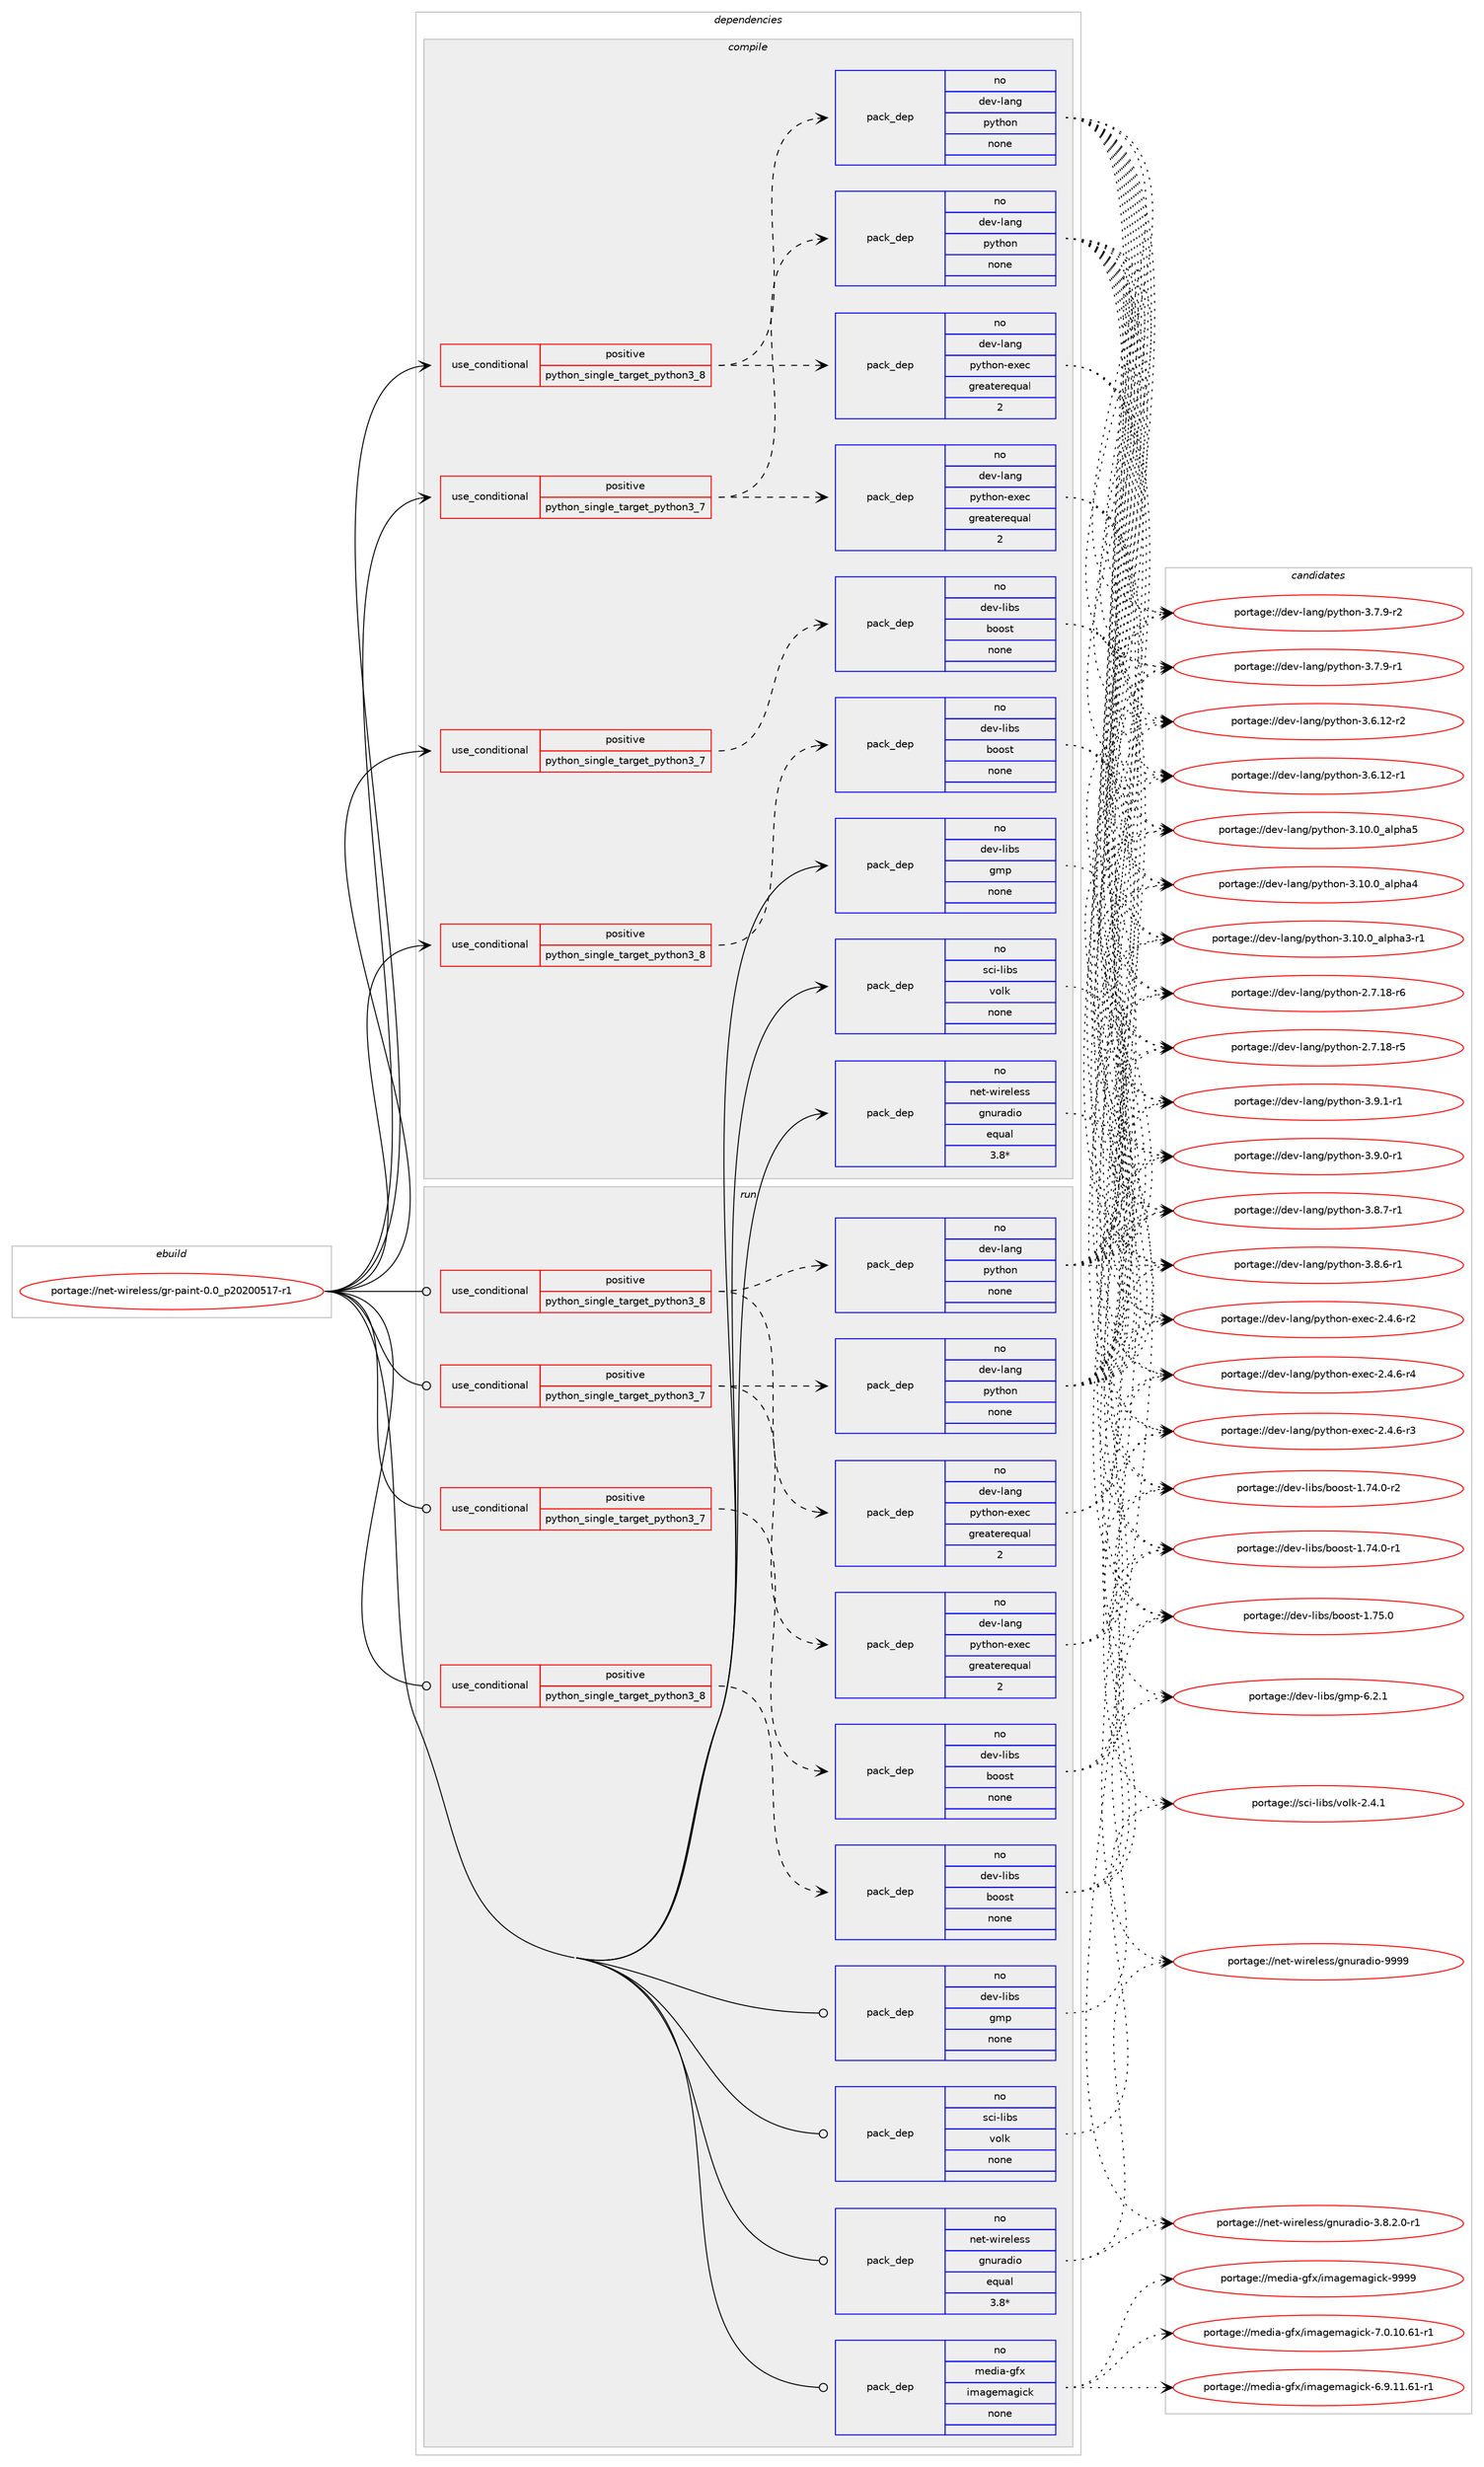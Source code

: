 digraph prolog {

# *************
# Graph options
# *************

newrank=true;
concentrate=true;
compound=true;
graph [rankdir=LR,fontname=Helvetica,fontsize=10,ranksep=1.5];#, ranksep=2.5, nodesep=0.2];
edge  [arrowhead=vee];
node  [fontname=Helvetica,fontsize=10];

# **********
# The ebuild
# **********

subgraph cluster_leftcol {
color=gray;
rank=same;
label=<<i>ebuild</i>>;
id [label="portage://net-wireless/gr-paint-0.0_p20200517-r1", color=red, width=4, href="../net-wireless/gr-paint-0.0_p20200517-r1.svg"];
}

# ****************
# The dependencies
# ****************

subgraph cluster_midcol {
color=gray;
label=<<i>dependencies</i>>;
subgraph cluster_compile {
fillcolor="#eeeeee";
style=filled;
label=<<i>compile</i>>;
subgraph cond4658 {
dependency15179 [label=<<TABLE BORDER="0" CELLBORDER="1" CELLSPACING="0" CELLPADDING="4"><TR><TD ROWSPAN="3" CELLPADDING="10">use_conditional</TD></TR><TR><TD>positive</TD></TR><TR><TD>python_single_target_python3_7</TD></TR></TABLE>>, shape=none, color=red];
subgraph pack10397 {
dependency15180 [label=<<TABLE BORDER="0" CELLBORDER="1" CELLSPACING="0" CELLPADDING="4" WIDTH="220"><TR><TD ROWSPAN="6" CELLPADDING="30">pack_dep</TD></TR><TR><TD WIDTH="110">no</TD></TR><TR><TD>dev-lang</TD></TR><TR><TD>python</TD></TR><TR><TD>none</TD></TR><TR><TD></TD></TR></TABLE>>, shape=none, color=blue];
}
dependency15179:e -> dependency15180:w [weight=20,style="dashed",arrowhead="vee"];
subgraph pack10398 {
dependency15181 [label=<<TABLE BORDER="0" CELLBORDER="1" CELLSPACING="0" CELLPADDING="4" WIDTH="220"><TR><TD ROWSPAN="6" CELLPADDING="30">pack_dep</TD></TR><TR><TD WIDTH="110">no</TD></TR><TR><TD>dev-lang</TD></TR><TR><TD>python-exec</TD></TR><TR><TD>greaterequal</TD></TR><TR><TD>2</TD></TR></TABLE>>, shape=none, color=blue];
}
dependency15179:e -> dependency15181:w [weight=20,style="dashed",arrowhead="vee"];
}
id:e -> dependency15179:w [weight=20,style="solid",arrowhead="vee"];
subgraph cond4659 {
dependency15182 [label=<<TABLE BORDER="0" CELLBORDER="1" CELLSPACING="0" CELLPADDING="4"><TR><TD ROWSPAN="3" CELLPADDING="10">use_conditional</TD></TR><TR><TD>positive</TD></TR><TR><TD>python_single_target_python3_7</TD></TR></TABLE>>, shape=none, color=red];
subgraph pack10399 {
dependency15183 [label=<<TABLE BORDER="0" CELLBORDER="1" CELLSPACING="0" CELLPADDING="4" WIDTH="220"><TR><TD ROWSPAN="6" CELLPADDING="30">pack_dep</TD></TR><TR><TD WIDTH="110">no</TD></TR><TR><TD>dev-libs</TD></TR><TR><TD>boost</TD></TR><TR><TD>none</TD></TR><TR><TD></TD></TR></TABLE>>, shape=none, color=blue];
}
dependency15182:e -> dependency15183:w [weight=20,style="dashed",arrowhead="vee"];
}
id:e -> dependency15182:w [weight=20,style="solid",arrowhead="vee"];
subgraph cond4660 {
dependency15184 [label=<<TABLE BORDER="0" CELLBORDER="1" CELLSPACING="0" CELLPADDING="4"><TR><TD ROWSPAN="3" CELLPADDING="10">use_conditional</TD></TR><TR><TD>positive</TD></TR><TR><TD>python_single_target_python3_8</TD></TR></TABLE>>, shape=none, color=red];
subgraph pack10400 {
dependency15185 [label=<<TABLE BORDER="0" CELLBORDER="1" CELLSPACING="0" CELLPADDING="4" WIDTH="220"><TR><TD ROWSPAN="6" CELLPADDING="30">pack_dep</TD></TR><TR><TD WIDTH="110">no</TD></TR><TR><TD>dev-lang</TD></TR><TR><TD>python</TD></TR><TR><TD>none</TD></TR><TR><TD></TD></TR></TABLE>>, shape=none, color=blue];
}
dependency15184:e -> dependency15185:w [weight=20,style="dashed",arrowhead="vee"];
subgraph pack10401 {
dependency15186 [label=<<TABLE BORDER="0" CELLBORDER="1" CELLSPACING="0" CELLPADDING="4" WIDTH="220"><TR><TD ROWSPAN="6" CELLPADDING="30">pack_dep</TD></TR><TR><TD WIDTH="110">no</TD></TR><TR><TD>dev-lang</TD></TR><TR><TD>python-exec</TD></TR><TR><TD>greaterequal</TD></TR><TR><TD>2</TD></TR></TABLE>>, shape=none, color=blue];
}
dependency15184:e -> dependency15186:w [weight=20,style="dashed",arrowhead="vee"];
}
id:e -> dependency15184:w [weight=20,style="solid",arrowhead="vee"];
subgraph cond4661 {
dependency15187 [label=<<TABLE BORDER="0" CELLBORDER="1" CELLSPACING="0" CELLPADDING="4"><TR><TD ROWSPAN="3" CELLPADDING="10">use_conditional</TD></TR><TR><TD>positive</TD></TR><TR><TD>python_single_target_python3_8</TD></TR></TABLE>>, shape=none, color=red];
subgraph pack10402 {
dependency15188 [label=<<TABLE BORDER="0" CELLBORDER="1" CELLSPACING="0" CELLPADDING="4" WIDTH="220"><TR><TD ROWSPAN="6" CELLPADDING="30">pack_dep</TD></TR><TR><TD WIDTH="110">no</TD></TR><TR><TD>dev-libs</TD></TR><TR><TD>boost</TD></TR><TR><TD>none</TD></TR><TR><TD></TD></TR></TABLE>>, shape=none, color=blue];
}
dependency15187:e -> dependency15188:w [weight=20,style="dashed",arrowhead="vee"];
}
id:e -> dependency15187:w [weight=20,style="solid",arrowhead="vee"];
subgraph pack10403 {
dependency15189 [label=<<TABLE BORDER="0" CELLBORDER="1" CELLSPACING="0" CELLPADDING="4" WIDTH="220"><TR><TD ROWSPAN="6" CELLPADDING="30">pack_dep</TD></TR><TR><TD WIDTH="110">no</TD></TR><TR><TD>dev-libs</TD></TR><TR><TD>gmp</TD></TR><TR><TD>none</TD></TR><TR><TD></TD></TR></TABLE>>, shape=none, color=blue];
}
id:e -> dependency15189:w [weight=20,style="solid",arrowhead="vee"];
subgraph pack10404 {
dependency15190 [label=<<TABLE BORDER="0" CELLBORDER="1" CELLSPACING="0" CELLPADDING="4" WIDTH="220"><TR><TD ROWSPAN="6" CELLPADDING="30">pack_dep</TD></TR><TR><TD WIDTH="110">no</TD></TR><TR><TD>net-wireless</TD></TR><TR><TD>gnuradio</TD></TR><TR><TD>equal</TD></TR><TR><TD>3.8*</TD></TR></TABLE>>, shape=none, color=blue];
}
id:e -> dependency15190:w [weight=20,style="solid",arrowhead="vee"];
subgraph pack10405 {
dependency15191 [label=<<TABLE BORDER="0" CELLBORDER="1" CELLSPACING="0" CELLPADDING="4" WIDTH="220"><TR><TD ROWSPAN="6" CELLPADDING="30">pack_dep</TD></TR><TR><TD WIDTH="110">no</TD></TR><TR><TD>sci-libs</TD></TR><TR><TD>volk</TD></TR><TR><TD>none</TD></TR><TR><TD></TD></TR></TABLE>>, shape=none, color=blue];
}
id:e -> dependency15191:w [weight=20,style="solid",arrowhead="vee"];
}
subgraph cluster_compileandrun {
fillcolor="#eeeeee";
style=filled;
label=<<i>compile and run</i>>;
}
subgraph cluster_run {
fillcolor="#eeeeee";
style=filled;
label=<<i>run</i>>;
subgraph cond4662 {
dependency15192 [label=<<TABLE BORDER="0" CELLBORDER="1" CELLSPACING="0" CELLPADDING="4"><TR><TD ROWSPAN="3" CELLPADDING="10">use_conditional</TD></TR><TR><TD>positive</TD></TR><TR><TD>python_single_target_python3_7</TD></TR></TABLE>>, shape=none, color=red];
subgraph pack10406 {
dependency15193 [label=<<TABLE BORDER="0" CELLBORDER="1" CELLSPACING="0" CELLPADDING="4" WIDTH="220"><TR><TD ROWSPAN="6" CELLPADDING="30">pack_dep</TD></TR><TR><TD WIDTH="110">no</TD></TR><TR><TD>dev-lang</TD></TR><TR><TD>python</TD></TR><TR><TD>none</TD></TR><TR><TD></TD></TR></TABLE>>, shape=none, color=blue];
}
dependency15192:e -> dependency15193:w [weight=20,style="dashed",arrowhead="vee"];
subgraph pack10407 {
dependency15194 [label=<<TABLE BORDER="0" CELLBORDER="1" CELLSPACING="0" CELLPADDING="4" WIDTH="220"><TR><TD ROWSPAN="6" CELLPADDING="30">pack_dep</TD></TR><TR><TD WIDTH="110">no</TD></TR><TR><TD>dev-lang</TD></TR><TR><TD>python-exec</TD></TR><TR><TD>greaterequal</TD></TR><TR><TD>2</TD></TR></TABLE>>, shape=none, color=blue];
}
dependency15192:e -> dependency15194:w [weight=20,style="dashed",arrowhead="vee"];
}
id:e -> dependency15192:w [weight=20,style="solid",arrowhead="odot"];
subgraph cond4663 {
dependency15195 [label=<<TABLE BORDER="0" CELLBORDER="1" CELLSPACING="0" CELLPADDING="4"><TR><TD ROWSPAN="3" CELLPADDING="10">use_conditional</TD></TR><TR><TD>positive</TD></TR><TR><TD>python_single_target_python3_7</TD></TR></TABLE>>, shape=none, color=red];
subgraph pack10408 {
dependency15196 [label=<<TABLE BORDER="0" CELLBORDER="1" CELLSPACING="0" CELLPADDING="4" WIDTH="220"><TR><TD ROWSPAN="6" CELLPADDING="30">pack_dep</TD></TR><TR><TD WIDTH="110">no</TD></TR><TR><TD>dev-libs</TD></TR><TR><TD>boost</TD></TR><TR><TD>none</TD></TR><TR><TD></TD></TR></TABLE>>, shape=none, color=blue];
}
dependency15195:e -> dependency15196:w [weight=20,style="dashed",arrowhead="vee"];
}
id:e -> dependency15195:w [weight=20,style="solid",arrowhead="odot"];
subgraph cond4664 {
dependency15197 [label=<<TABLE BORDER="0" CELLBORDER="1" CELLSPACING="0" CELLPADDING="4"><TR><TD ROWSPAN="3" CELLPADDING="10">use_conditional</TD></TR><TR><TD>positive</TD></TR><TR><TD>python_single_target_python3_8</TD></TR></TABLE>>, shape=none, color=red];
subgraph pack10409 {
dependency15198 [label=<<TABLE BORDER="0" CELLBORDER="1" CELLSPACING="0" CELLPADDING="4" WIDTH="220"><TR><TD ROWSPAN="6" CELLPADDING="30">pack_dep</TD></TR><TR><TD WIDTH="110">no</TD></TR><TR><TD>dev-lang</TD></TR><TR><TD>python</TD></TR><TR><TD>none</TD></TR><TR><TD></TD></TR></TABLE>>, shape=none, color=blue];
}
dependency15197:e -> dependency15198:w [weight=20,style="dashed",arrowhead="vee"];
subgraph pack10410 {
dependency15199 [label=<<TABLE BORDER="0" CELLBORDER="1" CELLSPACING="0" CELLPADDING="4" WIDTH="220"><TR><TD ROWSPAN="6" CELLPADDING="30">pack_dep</TD></TR><TR><TD WIDTH="110">no</TD></TR><TR><TD>dev-lang</TD></TR><TR><TD>python-exec</TD></TR><TR><TD>greaterequal</TD></TR><TR><TD>2</TD></TR></TABLE>>, shape=none, color=blue];
}
dependency15197:e -> dependency15199:w [weight=20,style="dashed",arrowhead="vee"];
}
id:e -> dependency15197:w [weight=20,style="solid",arrowhead="odot"];
subgraph cond4665 {
dependency15200 [label=<<TABLE BORDER="0" CELLBORDER="1" CELLSPACING="0" CELLPADDING="4"><TR><TD ROWSPAN="3" CELLPADDING="10">use_conditional</TD></TR><TR><TD>positive</TD></TR><TR><TD>python_single_target_python3_8</TD></TR></TABLE>>, shape=none, color=red];
subgraph pack10411 {
dependency15201 [label=<<TABLE BORDER="0" CELLBORDER="1" CELLSPACING="0" CELLPADDING="4" WIDTH="220"><TR><TD ROWSPAN="6" CELLPADDING="30">pack_dep</TD></TR><TR><TD WIDTH="110">no</TD></TR><TR><TD>dev-libs</TD></TR><TR><TD>boost</TD></TR><TR><TD>none</TD></TR><TR><TD></TD></TR></TABLE>>, shape=none, color=blue];
}
dependency15200:e -> dependency15201:w [weight=20,style="dashed",arrowhead="vee"];
}
id:e -> dependency15200:w [weight=20,style="solid",arrowhead="odot"];
subgraph pack10412 {
dependency15202 [label=<<TABLE BORDER="0" CELLBORDER="1" CELLSPACING="0" CELLPADDING="4" WIDTH="220"><TR><TD ROWSPAN="6" CELLPADDING="30">pack_dep</TD></TR><TR><TD WIDTH="110">no</TD></TR><TR><TD>dev-libs</TD></TR><TR><TD>gmp</TD></TR><TR><TD>none</TD></TR><TR><TD></TD></TR></TABLE>>, shape=none, color=blue];
}
id:e -> dependency15202:w [weight=20,style="solid",arrowhead="odot"];
subgraph pack10413 {
dependency15203 [label=<<TABLE BORDER="0" CELLBORDER="1" CELLSPACING="0" CELLPADDING="4" WIDTH="220"><TR><TD ROWSPAN="6" CELLPADDING="30">pack_dep</TD></TR><TR><TD WIDTH="110">no</TD></TR><TR><TD>media-gfx</TD></TR><TR><TD>imagemagick</TD></TR><TR><TD>none</TD></TR><TR><TD></TD></TR></TABLE>>, shape=none, color=blue];
}
id:e -> dependency15203:w [weight=20,style="solid",arrowhead="odot"];
subgraph pack10414 {
dependency15204 [label=<<TABLE BORDER="0" CELLBORDER="1" CELLSPACING="0" CELLPADDING="4" WIDTH="220"><TR><TD ROWSPAN="6" CELLPADDING="30">pack_dep</TD></TR><TR><TD WIDTH="110">no</TD></TR><TR><TD>net-wireless</TD></TR><TR><TD>gnuradio</TD></TR><TR><TD>equal</TD></TR><TR><TD>3.8*</TD></TR></TABLE>>, shape=none, color=blue];
}
id:e -> dependency15204:w [weight=20,style="solid",arrowhead="odot"];
subgraph pack10415 {
dependency15205 [label=<<TABLE BORDER="0" CELLBORDER="1" CELLSPACING="0" CELLPADDING="4" WIDTH="220"><TR><TD ROWSPAN="6" CELLPADDING="30">pack_dep</TD></TR><TR><TD WIDTH="110">no</TD></TR><TR><TD>sci-libs</TD></TR><TR><TD>volk</TD></TR><TR><TD>none</TD></TR><TR><TD></TD></TR></TABLE>>, shape=none, color=blue];
}
id:e -> dependency15205:w [weight=20,style="solid",arrowhead="odot"];
}
}

# **************
# The candidates
# **************

subgraph cluster_choices {
rank=same;
color=gray;
label=<<i>candidates</i>>;

subgraph choice10397 {
color=black;
nodesep=1;
choice1001011184510897110103471121211161041111104551465746494511449 [label="portage://dev-lang/python-3.9.1-r1", color=red, width=4,href="../dev-lang/python-3.9.1-r1.svg"];
choice1001011184510897110103471121211161041111104551465746484511449 [label="portage://dev-lang/python-3.9.0-r1", color=red, width=4,href="../dev-lang/python-3.9.0-r1.svg"];
choice1001011184510897110103471121211161041111104551465646554511449 [label="portage://dev-lang/python-3.8.7-r1", color=red, width=4,href="../dev-lang/python-3.8.7-r1.svg"];
choice1001011184510897110103471121211161041111104551465646544511449 [label="portage://dev-lang/python-3.8.6-r1", color=red, width=4,href="../dev-lang/python-3.8.6-r1.svg"];
choice1001011184510897110103471121211161041111104551465546574511450 [label="portage://dev-lang/python-3.7.9-r2", color=red, width=4,href="../dev-lang/python-3.7.9-r2.svg"];
choice1001011184510897110103471121211161041111104551465546574511449 [label="portage://dev-lang/python-3.7.9-r1", color=red, width=4,href="../dev-lang/python-3.7.9-r1.svg"];
choice100101118451089711010347112121116104111110455146544649504511450 [label="portage://dev-lang/python-3.6.12-r2", color=red, width=4,href="../dev-lang/python-3.6.12-r2.svg"];
choice100101118451089711010347112121116104111110455146544649504511449 [label="portage://dev-lang/python-3.6.12-r1", color=red, width=4,href="../dev-lang/python-3.6.12-r1.svg"];
choice1001011184510897110103471121211161041111104551464948464895971081121049753 [label="portage://dev-lang/python-3.10.0_alpha5", color=red, width=4,href="../dev-lang/python-3.10.0_alpha5.svg"];
choice1001011184510897110103471121211161041111104551464948464895971081121049752 [label="portage://dev-lang/python-3.10.0_alpha4", color=red, width=4,href="../dev-lang/python-3.10.0_alpha4.svg"];
choice10010111845108971101034711212111610411111045514649484648959710811210497514511449 [label="portage://dev-lang/python-3.10.0_alpha3-r1", color=red, width=4,href="../dev-lang/python-3.10.0_alpha3-r1.svg"];
choice100101118451089711010347112121116104111110455046554649564511454 [label="portage://dev-lang/python-2.7.18-r6", color=red, width=4,href="../dev-lang/python-2.7.18-r6.svg"];
choice100101118451089711010347112121116104111110455046554649564511453 [label="portage://dev-lang/python-2.7.18-r5", color=red, width=4,href="../dev-lang/python-2.7.18-r5.svg"];
dependency15180:e -> choice1001011184510897110103471121211161041111104551465746494511449:w [style=dotted,weight="100"];
dependency15180:e -> choice1001011184510897110103471121211161041111104551465746484511449:w [style=dotted,weight="100"];
dependency15180:e -> choice1001011184510897110103471121211161041111104551465646554511449:w [style=dotted,weight="100"];
dependency15180:e -> choice1001011184510897110103471121211161041111104551465646544511449:w [style=dotted,weight="100"];
dependency15180:e -> choice1001011184510897110103471121211161041111104551465546574511450:w [style=dotted,weight="100"];
dependency15180:e -> choice1001011184510897110103471121211161041111104551465546574511449:w [style=dotted,weight="100"];
dependency15180:e -> choice100101118451089711010347112121116104111110455146544649504511450:w [style=dotted,weight="100"];
dependency15180:e -> choice100101118451089711010347112121116104111110455146544649504511449:w [style=dotted,weight="100"];
dependency15180:e -> choice1001011184510897110103471121211161041111104551464948464895971081121049753:w [style=dotted,weight="100"];
dependency15180:e -> choice1001011184510897110103471121211161041111104551464948464895971081121049752:w [style=dotted,weight="100"];
dependency15180:e -> choice10010111845108971101034711212111610411111045514649484648959710811210497514511449:w [style=dotted,weight="100"];
dependency15180:e -> choice100101118451089711010347112121116104111110455046554649564511454:w [style=dotted,weight="100"];
dependency15180:e -> choice100101118451089711010347112121116104111110455046554649564511453:w [style=dotted,weight="100"];
}
subgraph choice10398 {
color=black;
nodesep=1;
choice10010111845108971101034711212111610411111045101120101994550465246544511452 [label="portage://dev-lang/python-exec-2.4.6-r4", color=red, width=4,href="../dev-lang/python-exec-2.4.6-r4.svg"];
choice10010111845108971101034711212111610411111045101120101994550465246544511451 [label="portage://dev-lang/python-exec-2.4.6-r3", color=red, width=4,href="../dev-lang/python-exec-2.4.6-r3.svg"];
choice10010111845108971101034711212111610411111045101120101994550465246544511450 [label="portage://dev-lang/python-exec-2.4.6-r2", color=red, width=4,href="../dev-lang/python-exec-2.4.6-r2.svg"];
dependency15181:e -> choice10010111845108971101034711212111610411111045101120101994550465246544511452:w [style=dotted,weight="100"];
dependency15181:e -> choice10010111845108971101034711212111610411111045101120101994550465246544511451:w [style=dotted,weight="100"];
dependency15181:e -> choice10010111845108971101034711212111610411111045101120101994550465246544511450:w [style=dotted,weight="100"];
}
subgraph choice10399 {
color=black;
nodesep=1;
choice1001011184510810598115479811111111511645494655534648 [label="portage://dev-libs/boost-1.75.0", color=red, width=4,href="../dev-libs/boost-1.75.0.svg"];
choice10010111845108105981154798111111115116454946555246484511450 [label="portage://dev-libs/boost-1.74.0-r2", color=red, width=4,href="../dev-libs/boost-1.74.0-r2.svg"];
choice10010111845108105981154798111111115116454946555246484511449 [label="portage://dev-libs/boost-1.74.0-r1", color=red, width=4,href="../dev-libs/boost-1.74.0-r1.svg"];
dependency15183:e -> choice1001011184510810598115479811111111511645494655534648:w [style=dotted,weight="100"];
dependency15183:e -> choice10010111845108105981154798111111115116454946555246484511450:w [style=dotted,weight="100"];
dependency15183:e -> choice10010111845108105981154798111111115116454946555246484511449:w [style=dotted,weight="100"];
}
subgraph choice10400 {
color=black;
nodesep=1;
choice1001011184510897110103471121211161041111104551465746494511449 [label="portage://dev-lang/python-3.9.1-r1", color=red, width=4,href="../dev-lang/python-3.9.1-r1.svg"];
choice1001011184510897110103471121211161041111104551465746484511449 [label="portage://dev-lang/python-3.9.0-r1", color=red, width=4,href="../dev-lang/python-3.9.0-r1.svg"];
choice1001011184510897110103471121211161041111104551465646554511449 [label="portage://dev-lang/python-3.8.7-r1", color=red, width=4,href="../dev-lang/python-3.8.7-r1.svg"];
choice1001011184510897110103471121211161041111104551465646544511449 [label="portage://dev-lang/python-3.8.6-r1", color=red, width=4,href="../dev-lang/python-3.8.6-r1.svg"];
choice1001011184510897110103471121211161041111104551465546574511450 [label="portage://dev-lang/python-3.7.9-r2", color=red, width=4,href="../dev-lang/python-3.7.9-r2.svg"];
choice1001011184510897110103471121211161041111104551465546574511449 [label="portage://dev-lang/python-3.7.9-r1", color=red, width=4,href="../dev-lang/python-3.7.9-r1.svg"];
choice100101118451089711010347112121116104111110455146544649504511450 [label="portage://dev-lang/python-3.6.12-r2", color=red, width=4,href="../dev-lang/python-3.6.12-r2.svg"];
choice100101118451089711010347112121116104111110455146544649504511449 [label="portage://dev-lang/python-3.6.12-r1", color=red, width=4,href="../dev-lang/python-3.6.12-r1.svg"];
choice1001011184510897110103471121211161041111104551464948464895971081121049753 [label="portage://dev-lang/python-3.10.0_alpha5", color=red, width=4,href="../dev-lang/python-3.10.0_alpha5.svg"];
choice1001011184510897110103471121211161041111104551464948464895971081121049752 [label="portage://dev-lang/python-3.10.0_alpha4", color=red, width=4,href="../dev-lang/python-3.10.0_alpha4.svg"];
choice10010111845108971101034711212111610411111045514649484648959710811210497514511449 [label="portage://dev-lang/python-3.10.0_alpha3-r1", color=red, width=4,href="../dev-lang/python-3.10.0_alpha3-r1.svg"];
choice100101118451089711010347112121116104111110455046554649564511454 [label="portage://dev-lang/python-2.7.18-r6", color=red, width=4,href="../dev-lang/python-2.7.18-r6.svg"];
choice100101118451089711010347112121116104111110455046554649564511453 [label="portage://dev-lang/python-2.7.18-r5", color=red, width=4,href="../dev-lang/python-2.7.18-r5.svg"];
dependency15185:e -> choice1001011184510897110103471121211161041111104551465746494511449:w [style=dotted,weight="100"];
dependency15185:e -> choice1001011184510897110103471121211161041111104551465746484511449:w [style=dotted,weight="100"];
dependency15185:e -> choice1001011184510897110103471121211161041111104551465646554511449:w [style=dotted,weight="100"];
dependency15185:e -> choice1001011184510897110103471121211161041111104551465646544511449:w [style=dotted,weight="100"];
dependency15185:e -> choice1001011184510897110103471121211161041111104551465546574511450:w [style=dotted,weight="100"];
dependency15185:e -> choice1001011184510897110103471121211161041111104551465546574511449:w [style=dotted,weight="100"];
dependency15185:e -> choice100101118451089711010347112121116104111110455146544649504511450:w [style=dotted,weight="100"];
dependency15185:e -> choice100101118451089711010347112121116104111110455146544649504511449:w [style=dotted,weight="100"];
dependency15185:e -> choice1001011184510897110103471121211161041111104551464948464895971081121049753:w [style=dotted,weight="100"];
dependency15185:e -> choice1001011184510897110103471121211161041111104551464948464895971081121049752:w [style=dotted,weight="100"];
dependency15185:e -> choice10010111845108971101034711212111610411111045514649484648959710811210497514511449:w [style=dotted,weight="100"];
dependency15185:e -> choice100101118451089711010347112121116104111110455046554649564511454:w [style=dotted,weight="100"];
dependency15185:e -> choice100101118451089711010347112121116104111110455046554649564511453:w [style=dotted,weight="100"];
}
subgraph choice10401 {
color=black;
nodesep=1;
choice10010111845108971101034711212111610411111045101120101994550465246544511452 [label="portage://dev-lang/python-exec-2.4.6-r4", color=red, width=4,href="../dev-lang/python-exec-2.4.6-r4.svg"];
choice10010111845108971101034711212111610411111045101120101994550465246544511451 [label="portage://dev-lang/python-exec-2.4.6-r3", color=red, width=4,href="../dev-lang/python-exec-2.4.6-r3.svg"];
choice10010111845108971101034711212111610411111045101120101994550465246544511450 [label="portage://dev-lang/python-exec-2.4.6-r2", color=red, width=4,href="../dev-lang/python-exec-2.4.6-r2.svg"];
dependency15186:e -> choice10010111845108971101034711212111610411111045101120101994550465246544511452:w [style=dotted,weight="100"];
dependency15186:e -> choice10010111845108971101034711212111610411111045101120101994550465246544511451:w [style=dotted,weight="100"];
dependency15186:e -> choice10010111845108971101034711212111610411111045101120101994550465246544511450:w [style=dotted,weight="100"];
}
subgraph choice10402 {
color=black;
nodesep=1;
choice1001011184510810598115479811111111511645494655534648 [label="portage://dev-libs/boost-1.75.0", color=red, width=4,href="../dev-libs/boost-1.75.0.svg"];
choice10010111845108105981154798111111115116454946555246484511450 [label="portage://dev-libs/boost-1.74.0-r2", color=red, width=4,href="../dev-libs/boost-1.74.0-r2.svg"];
choice10010111845108105981154798111111115116454946555246484511449 [label="portage://dev-libs/boost-1.74.0-r1", color=red, width=4,href="../dev-libs/boost-1.74.0-r1.svg"];
dependency15188:e -> choice1001011184510810598115479811111111511645494655534648:w [style=dotted,weight="100"];
dependency15188:e -> choice10010111845108105981154798111111115116454946555246484511450:w [style=dotted,weight="100"];
dependency15188:e -> choice10010111845108105981154798111111115116454946555246484511449:w [style=dotted,weight="100"];
}
subgraph choice10403 {
color=black;
nodesep=1;
choice100101118451081059811547103109112455446504649 [label="portage://dev-libs/gmp-6.2.1", color=red, width=4,href="../dev-libs/gmp-6.2.1.svg"];
dependency15189:e -> choice100101118451081059811547103109112455446504649:w [style=dotted,weight="100"];
}
subgraph choice10404 {
color=black;
nodesep=1;
choice1101011164511910511410110810111511547103110117114971001051114557575757 [label="portage://net-wireless/gnuradio-9999", color=red, width=4,href="../net-wireless/gnuradio-9999.svg"];
choice11010111645119105114101108101115115471031101171149710010511145514656465046484511449 [label="portage://net-wireless/gnuradio-3.8.2.0-r1", color=red, width=4,href="../net-wireless/gnuradio-3.8.2.0-r1.svg"];
dependency15190:e -> choice1101011164511910511410110810111511547103110117114971001051114557575757:w [style=dotted,weight="100"];
dependency15190:e -> choice11010111645119105114101108101115115471031101171149710010511145514656465046484511449:w [style=dotted,weight="100"];
}
subgraph choice10405 {
color=black;
nodesep=1;
choice11599105451081059811547118111108107455046524649 [label="portage://sci-libs/volk-2.4.1", color=red, width=4,href="../sci-libs/volk-2.4.1.svg"];
dependency15191:e -> choice11599105451081059811547118111108107455046524649:w [style=dotted,weight="100"];
}
subgraph choice10406 {
color=black;
nodesep=1;
choice1001011184510897110103471121211161041111104551465746494511449 [label="portage://dev-lang/python-3.9.1-r1", color=red, width=4,href="../dev-lang/python-3.9.1-r1.svg"];
choice1001011184510897110103471121211161041111104551465746484511449 [label="portage://dev-lang/python-3.9.0-r1", color=red, width=4,href="../dev-lang/python-3.9.0-r1.svg"];
choice1001011184510897110103471121211161041111104551465646554511449 [label="portage://dev-lang/python-3.8.7-r1", color=red, width=4,href="../dev-lang/python-3.8.7-r1.svg"];
choice1001011184510897110103471121211161041111104551465646544511449 [label="portage://dev-lang/python-3.8.6-r1", color=red, width=4,href="../dev-lang/python-3.8.6-r1.svg"];
choice1001011184510897110103471121211161041111104551465546574511450 [label="portage://dev-lang/python-3.7.9-r2", color=red, width=4,href="../dev-lang/python-3.7.9-r2.svg"];
choice1001011184510897110103471121211161041111104551465546574511449 [label="portage://dev-lang/python-3.7.9-r1", color=red, width=4,href="../dev-lang/python-3.7.9-r1.svg"];
choice100101118451089711010347112121116104111110455146544649504511450 [label="portage://dev-lang/python-3.6.12-r2", color=red, width=4,href="../dev-lang/python-3.6.12-r2.svg"];
choice100101118451089711010347112121116104111110455146544649504511449 [label="portage://dev-lang/python-3.6.12-r1", color=red, width=4,href="../dev-lang/python-3.6.12-r1.svg"];
choice1001011184510897110103471121211161041111104551464948464895971081121049753 [label="portage://dev-lang/python-3.10.0_alpha5", color=red, width=4,href="../dev-lang/python-3.10.0_alpha5.svg"];
choice1001011184510897110103471121211161041111104551464948464895971081121049752 [label="portage://dev-lang/python-3.10.0_alpha4", color=red, width=4,href="../dev-lang/python-3.10.0_alpha4.svg"];
choice10010111845108971101034711212111610411111045514649484648959710811210497514511449 [label="portage://dev-lang/python-3.10.0_alpha3-r1", color=red, width=4,href="../dev-lang/python-3.10.0_alpha3-r1.svg"];
choice100101118451089711010347112121116104111110455046554649564511454 [label="portage://dev-lang/python-2.7.18-r6", color=red, width=4,href="../dev-lang/python-2.7.18-r6.svg"];
choice100101118451089711010347112121116104111110455046554649564511453 [label="portage://dev-lang/python-2.7.18-r5", color=red, width=4,href="../dev-lang/python-2.7.18-r5.svg"];
dependency15193:e -> choice1001011184510897110103471121211161041111104551465746494511449:w [style=dotted,weight="100"];
dependency15193:e -> choice1001011184510897110103471121211161041111104551465746484511449:w [style=dotted,weight="100"];
dependency15193:e -> choice1001011184510897110103471121211161041111104551465646554511449:w [style=dotted,weight="100"];
dependency15193:e -> choice1001011184510897110103471121211161041111104551465646544511449:w [style=dotted,weight="100"];
dependency15193:e -> choice1001011184510897110103471121211161041111104551465546574511450:w [style=dotted,weight="100"];
dependency15193:e -> choice1001011184510897110103471121211161041111104551465546574511449:w [style=dotted,weight="100"];
dependency15193:e -> choice100101118451089711010347112121116104111110455146544649504511450:w [style=dotted,weight="100"];
dependency15193:e -> choice100101118451089711010347112121116104111110455146544649504511449:w [style=dotted,weight="100"];
dependency15193:e -> choice1001011184510897110103471121211161041111104551464948464895971081121049753:w [style=dotted,weight="100"];
dependency15193:e -> choice1001011184510897110103471121211161041111104551464948464895971081121049752:w [style=dotted,weight="100"];
dependency15193:e -> choice10010111845108971101034711212111610411111045514649484648959710811210497514511449:w [style=dotted,weight="100"];
dependency15193:e -> choice100101118451089711010347112121116104111110455046554649564511454:w [style=dotted,weight="100"];
dependency15193:e -> choice100101118451089711010347112121116104111110455046554649564511453:w [style=dotted,weight="100"];
}
subgraph choice10407 {
color=black;
nodesep=1;
choice10010111845108971101034711212111610411111045101120101994550465246544511452 [label="portage://dev-lang/python-exec-2.4.6-r4", color=red, width=4,href="../dev-lang/python-exec-2.4.6-r4.svg"];
choice10010111845108971101034711212111610411111045101120101994550465246544511451 [label="portage://dev-lang/python-exec-2.4.6-r3", color=red, width=4,href="../dev-lang/python-exec-2.4.6-r3.svg"];
choice10010111845108971101034711212111610411111045101120101994550465246544511450 [label="portage://dev-lang/python-exec-2.4.6-r2", color=red, width=4,href="../dev-lang/python-exec-2.4.6-r2.svg"];
dependency15194:e -> choice10010111845108971101034711212111610411111045101120101994550465246544511452:w [style=dotted,weight="100"];
dependency15194:e -> choice10010111845108971101034711212111610411111045101120101994550465246544511451:w [style=dotted,weight="100"];
dependency15194:e -> choice10010111845108971101034711212111610411111045101120101994550465246544511450:w [style=dotted,weight="100"];
}
subgraph choice10408 {
color=black;
nodesep=1;
choice1001011184510810598115479811111111511645494655534648 [label="portage://dev-libs/boost-1.75.0", color=red, width=4,href="../dev-libs/boost-1.75.0.svg"];
choice10010111845108105981154798111111115116454946555246484511450 [label="portage://dev-libs/boost-1.74.0-r2", color=red, width=4,href="../dev-libs/boost-1.74.0-r2.svg"];
choice10010111845108105981154798111111115116454946555246484511449 [label="portage://dev-libs/boost-1.74.0-r1", color=red, width=4,href="../dev-libs/boost-1.74.0-r1.svg"];
dependency15196:e -> choice1001011184510810598115479811111111511645494655534648:w [style=dotted,weight="100"];
dependency15196:e -> choice10010111845108105981154798111111115116454946555246484511450:w [style=dotted,weight="100"];
dependency15196:e -> choice10010111845108105981154798111111115116454946555246484511449:w [style=dotted,weight="100"];
}
subgraph choice10409 {
color=black;
nodesep=1;
choice1001011184510897110103471121211161041111104551465746494511449 [label="portage://dev-lang/python-3.9.1-r1", color=red, width=4,href="../dev-lang/python-3.9.1-r1.svg"];
choice1001011184510897110103471121211161041111104551465746484511449 [label="portage://dev-lang/python-3.9.0-r1", color=red, width=4,href="../dev-lang/python-3.9.0-r1.svg"];
choice1001011184510897110103471121211161041111104551465646554511449 [label="portage://dev-lang/python-3.8.7-r1", color=red, width=4,href="../dev-lang/python-3.8.7-r1.svg"];
choice1001011184510897110103471121211161041111104551465646544511449 [label="portage://dev-lang/python-3.8.6-r1", color=red, width=4,href="../dev-lang/python-3.8.6-r1.svg"];
choice1001011184510897110103471121211161041111104551465546574511450 [label="portage://dev-lang/python-3.7.9-r2", color=red, width=4,href="../dev-lang/python-3.7.9-r2.svg"];
choice1001011184510897110103471121211161041111104551465546574511449 [label="portage://dev-lang/python-3.7.9-r1", color=red, width=4,href="../dev-lang/python-3.7.9-r1.svg"];
choice100101118451089711010347112121116104111110455146544649504511450 [label="portage://dev-lang/python-3.6.12-r2", color=red, width=4,href="../dev-lang/python-3.6.12-r2.svg"];
choice100101118451089711010347112121116104111110455146544649504511449 [label="portage://dev-lang/python-3.6.12-r1", color=red, width=4,href="../dev-lang/python-3.6.12-r1.svg"];
choice1001011184510897110103471121211161041111104551464948464895971081121049753 [label="portage://dev-lang/python-3.10.0_alpha5", color=red, width=4,href="../dev-lang/python-3.10.0_alpha5.svg"];
choice1001011184510897110103471121211161041111104551464948464895971081121049752 [label="portage://dev-lang/python-3.10.0_alpha4", color=red, width=4,href="../dev-lang/python-3.10.0_alpha4.svg"];
choice10010111845108971101034711212111610411111045514649484648959710811210497514511449 [label="portage://dev-lang/python-3.10.0_alpha3-r1", color=red, width=4,href="../dev-lang/python-3.10.0_alpha3-r1.svg"];
choice100101118451089711010347112121116104111110455046554649564511454 [label="portage://dev-lang/python-2.7.18-r6", color=red, width=4,href="../dev-lang/python-2.7.18-r6.svg"];
choice100101118451089711010347112121116104111110455046554649564511453 [label="portage://dev-lang/python-2.7.18-r5", color=red, width=4,href="../dev-lang/python-2.7.18-r5.svg"];
dependency15198:e -> choice1001011184510897110103471121211161041111104551465746494511449:w [style=dotted,weight="100"];
dependency15198:e -> choice1001011184510897110103471121211161041111104551465746484511449:w [style=dotted,weight="100"];
dependency15198:e -> choice1001011184510897110103471121211161041111104551465646554511449:w [style=dotted,weight="100"];
dependency15198:e -> choice1001011184510897110103471121211161041111104551465646544511449:w [style=dotted,weight="100"];
dependency15198:e -> choice1001011184510897110103471121211161041111104551465546574511450:w [style=dotted,weight="100"];
dependency15198:e -> choice1001011184510897110103471121211161041111104551465546574511449:w [style=dotted,weight="100"];
dependency15198:e -> choice100101118451089711010347112121116104111110455146544649504511450:w [style=dotted,weight="100"];
dependency15198:e -> choice100101118451089711010347112121116104111110455146544649504511449:w [style=dotted,weight="100"];
dependency15198:e -> choice1001011184510897110103471121211161041111104551464948464895971081121049753:w [style=dotted,weight="100"];
dependency15198:e -> choice1001011184510897110103471121211161041111104551464948464895971081121049752:w [style=dotted,weight="100"];
dependency15198:e -> choice10010111845108971101034711212111610411111045514649484648959710811210497514511449:w [style=dotted,weight="100"];
dependency15198:e -> choice100101118451089711010347112121116104111110455046554649564511454:w [style=dotted,weight="100"];
dependency15198:e -> choice100101118451089711010347112121116104111110455046554649564511453:w [style=dotted,weight="100"];
}
subgraph choice10410 {
color=black;
nodesep=1;
choice10010111845108971101034711212111610411111045101120101994550465246544511452 [label="portage://dev-lang/python-exec-2.4.6-r4", color=red, width=4,href="../dev-lang/python-exec-2.4.6-r4.svg"];
choice10010111845108971101034711212111610411111045101120101994550465246544511451 [label="portage://dev-lang/python-exec-2.4.6-r3", color=red, width=4,href="../dev-lang/python-exec-2.4.6-r3.svg"];
choice10010111845108971101034711212111610411111045101120101994550465246544511450 [label="portage://dev-lang/python-exec-2.4.6-r2", color=red, width=4,href="../dev-lang/python-exec-2.4.6-r2.svg"];
dependency15199:e -> choice10010111845108971101034711212111610411111045101120101994550465246544511452:w [style=dotted,weight="100"];
dependency15199:e -> choice10010111845108971101034711212111610411111045101120101994550465246544511451:w [style=dotted,weight="100"];
dependency15199:e -> choice10010111845108971101034711212111610411111045101120101994550465246544511450:w [style=dotted,weight="100"];
}
subgraph choice10411 {
color=black;
nodesep=1;
choice1001011184510810598115479811111111511645494655534648 [label="portage://dev-libs/boost-1.75.0", color=red, width=4,href="../dev-libs/boost-1.75.0.svg"];
choice10010111845108105981154798111111115116454946555246484511450 [label="portage://dev-libs/boost-1.74.0-r2", color=red, width=4,href="../dev-libs/boost-1.74.0-r2.svg"];
choice10010111845108105981154798111111115116454946555246484511449 [label="portage://dev-libs/boost-1.74.0-r1", color=red, width=4,href="../dev-libs/boost-1.74.0-r1.svg"];
dependency15201:e -> choice1001011184510810598115479811111111511645494655534648:w [style=dotted,weight="100"];
dependency15201:e -> choice10010111845108105981154798111111115116454946555246484511450:w [style=dotted,weight="100"];
dependency15201:e -> choice10010111845108105981154798111111115116454946555246484511449:w [style=dotted,weight="100"];
}
subgraph choice10412 {
color=black;
nodesep=1;
choice100101118451081059811547103109112455446504649 [label="portage://dev-libs/gmp-6.2.1", color=red, width=4,href="../dev-libs/gmp-6.2.1.svg"];
dependency15202:e -> choice100101118451081059811547103109112455446504649:w [style=dotted,weight="100"];
}
subgraph choice10413 {
color=black;
nodesep=1;
choice1091011001059745103102120471051099710310110997103105991074557575757 [label="portage://media-gfx/imagemagick-9999", color=red, width=4,href="../media-gfx/imagemagick-9999.svg"];
choice109101100105974510310212047105109971031011099710310599107455546484649484654494511449 [label="portage://media-gfx/imagemagick-7.0.10.61-r1", color=red, width=4,href="../media-gfx/imagemagick-7.0.10.61-r1.svg"];
choice109101100105974510310212047105109971031011099710310599107455446574649494654494511449 [label="portage://media-gfx/imagemagick-6.9.11.61-r1", color=red, width=4,href="../media-gfx/imagemagick-6.9.11.61-r1.svg"];
dependency15203:e -> choice1091011001059745103102120471051099710310110997103105991074557575757:w [style=dotted,weight="100"];
dependency15203:e -> choice109101100105974510310212047105109971031011099710310599107455546484649484654494511449:w [style=dotted,weight="100"];
dependency15203:e -> choice109101100105974510310212047105109971031011099710310599107455446574649494654494511449:w [style=dotted,weight="100"];
}
subgraph choice10414 {
color=black;
nodesep=1;
choice1101011164511910511410110810111511547103110117114971001051114557575757 [label="portage://net-wireless/gnuradio-9999", color=red, width=4,href="../net-wireless/gnuradio-9999.svg"];
choice11010111645119105114101108101115115471031101171149710010511145514656465046484511449 [label="portage://net-wireless/gnuradio-3.8.2.0-r1", color=red, width=4,href="../net-wireless/gnuradio-3.8.2.0-r1.svg"];
dependency15204:e -> choice1101011164511910511410110810111511547103110117114971001051114557575757:w [style=dotted,weight="100"];
dependency15204:e -> choice11010111645119105114101108101115115471031101171149710010511145514656465046484511449:w [style=dotted,weight="100"];
}
subgraph choice10415 {
color=black;
nodesep=1;
choice11599105451081059811547118111108107455046524649 [label="portage://sci-libs/volk-2.4.1", color=red, width=4,href="../sci-libs/volk-2.4.1.svg"];
dependency15205:e -> choice11599105451081059811547118111108107455046524649:w [style=dotted,weight="100"];
}
}

}
